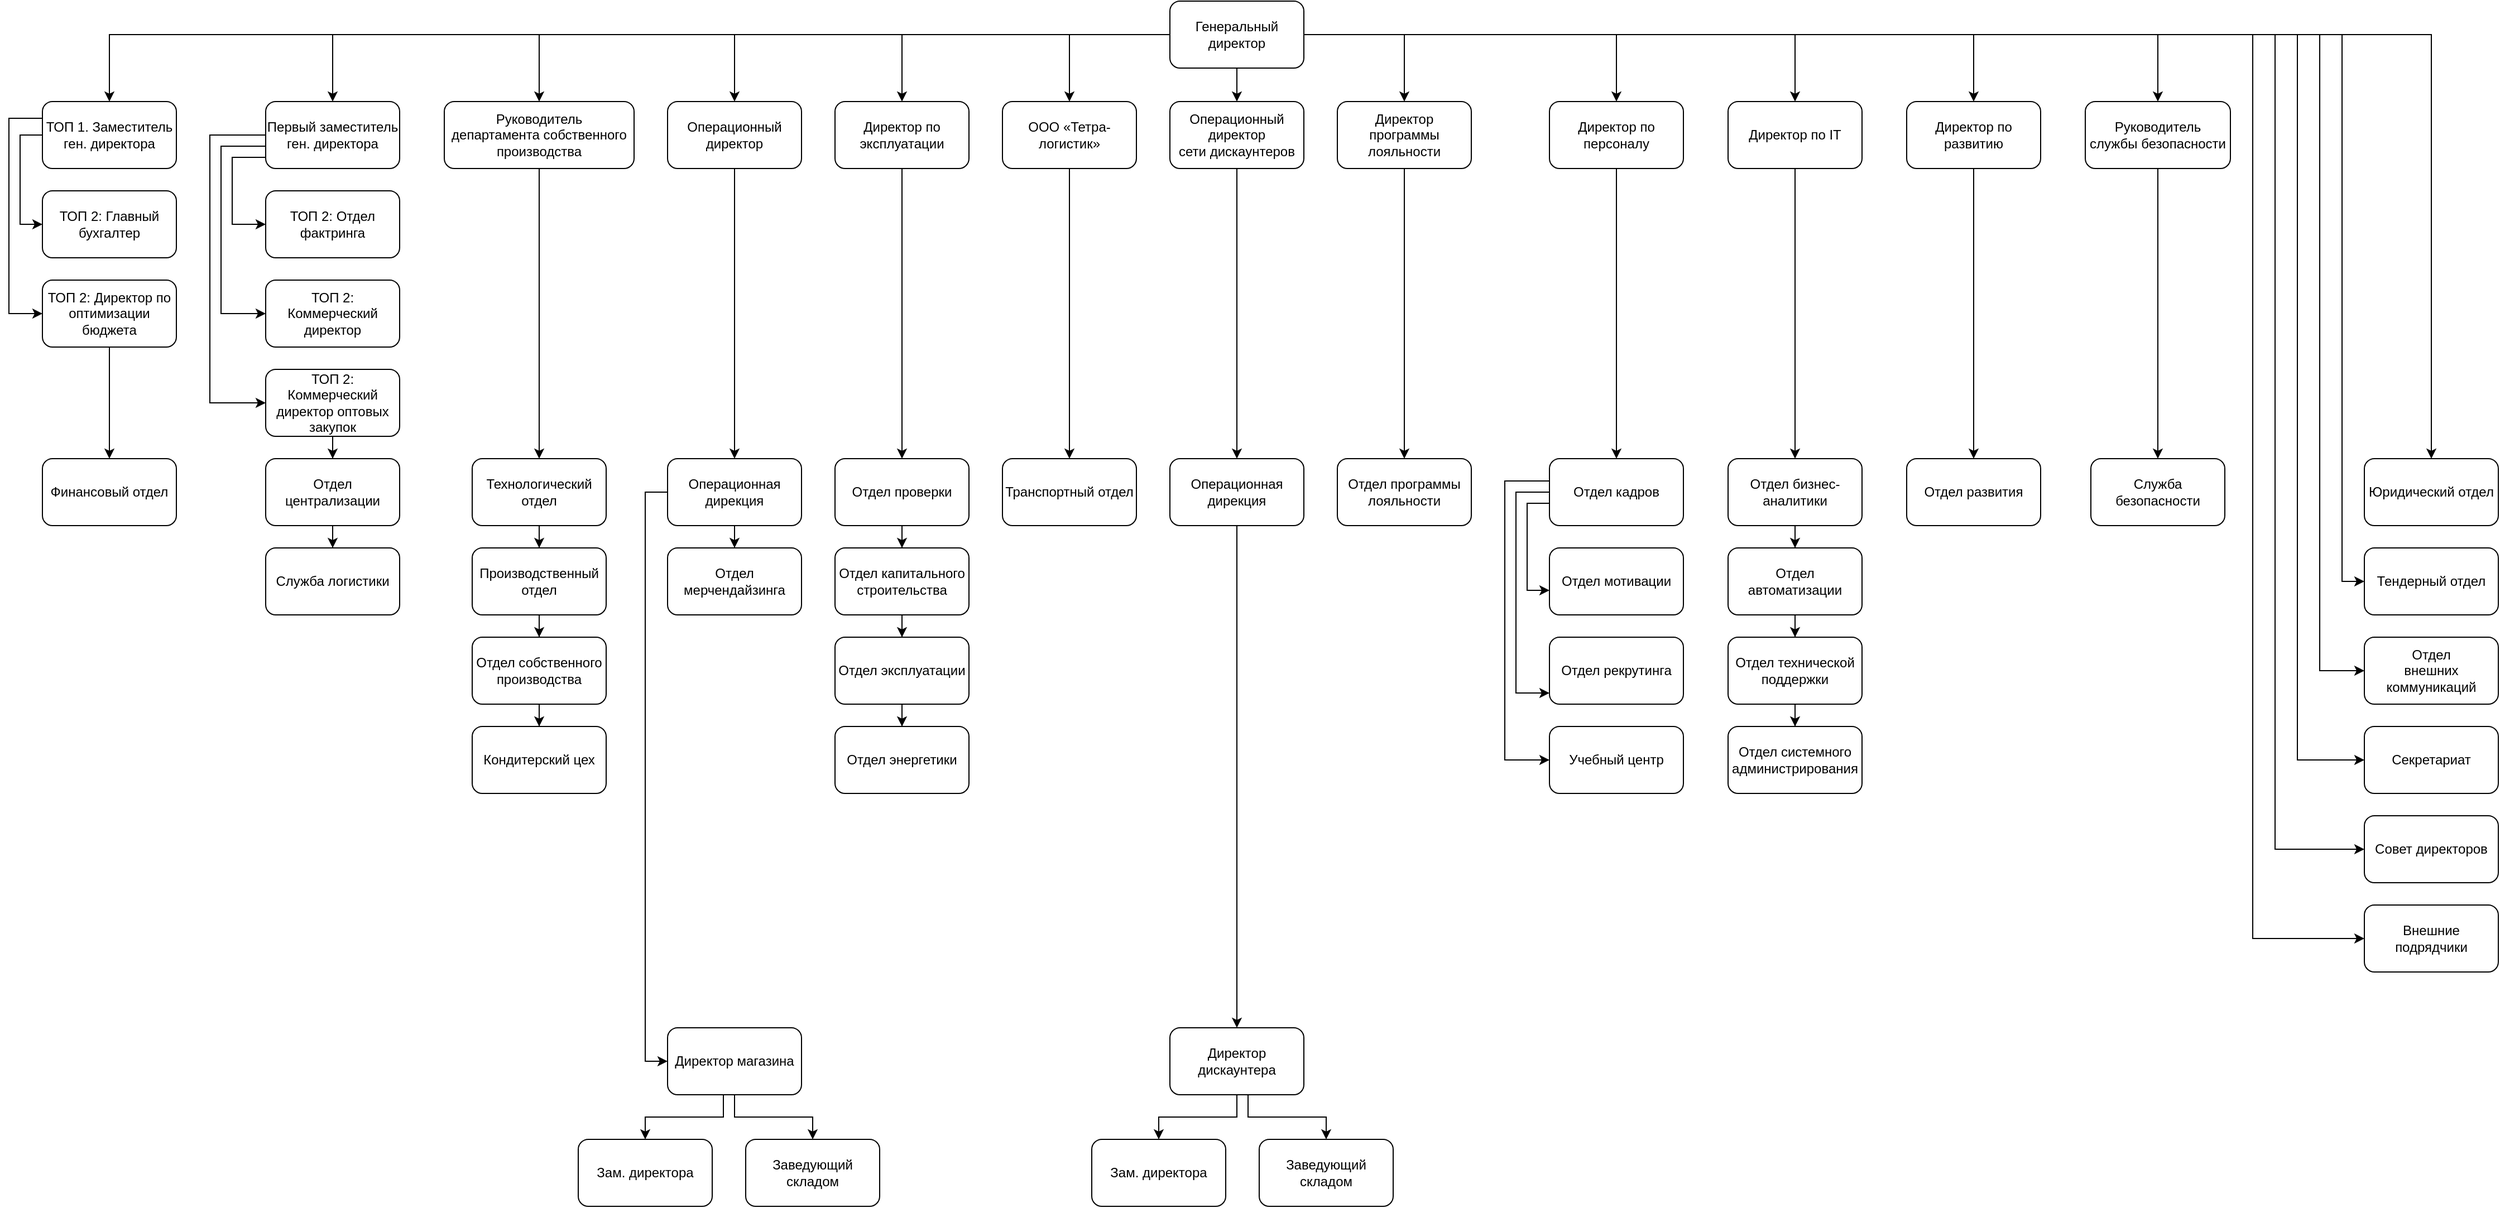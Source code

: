 <mxfile version="16.5.3" type="github">
  <diagram id="-l4N7mPJnR7DwYYvwchL" name="Page-1">
    <mxGraphModel dx="2836" dy="735" grid="1" gridSize="10" guides="1" tooltips="1" connect="1" arrows="1" fold="1" page="1" pageScale="1" pageWidth="827" pageHeight="1169" math="0" shadow="0">
      <root>
        <mxCell id="0" />
        <mxCell id="1" parent="0" />
        <mxCell id="12keqQT0M9oRfYRMXGiq-3" value="" style="edgeStyle=orthogonalEdgeStyle;rounded=0;orthogonalLoop=1;jettySize=auto;html=1;" edge="1" parent="1" source="12keqQT0M9oRfYRMXGiq-1" target="12keqQT0M9oRfYRMXGiq-2">
          <mxGeometry relative="1" as="geometry" />
        </mxCell>
        <mxCell id="12keqQT0M9oRfYRMXGiq-5" value="" style="edgeStyle=orthogonalEdgeStyle;rounded=0;orthogonalLoop=1;jettySize=auto;html=1;fontColor=default;" edge="1" parent="1" source="12keqQT0M9oRfYRMXGiq-1" target="12keqQT0M9oRfYRMXGiq-4">
          <mxGeometry relative="1" as="geometry" />
        </mxCell>
        <mxCell id="12keqQT0M9oRfYRMXGiq-7" value="" style="edgeStyle=orthogonalEdgeStyle;rounded=0;orthogonalLoop=1;jettySize=auto;html=1;fontColor=default;" edge="1" parent="1" source="12keqQT0M9oRfYRMXGiq-1" target="12keqQT0M9oRfYRMXGiq-6">
          <mxGeometry relative="1" as="geometry" />
        </mxCell>
        <mxCell id="12keqQT0M9oRfYRMXGiq-9" value="" style="edgeStyle=orthogonalEdgeStyle;rounded=0;orthogonalLoop=1;jettySize=auto;html=1;fontColor=default;" edge="1" parent="1" source="12keqQT0M9oRfYRMXGiq-1" target="12keqQT0M9oRfYRMXGiq-8">
          <mxGeometry relative="1" as="geometry" />
        </mxCell>
        <mxCell id="12keqQT0M9oRfYRMXGiq-11" value="" style="edgeStyle=orthogonalEdgeStyle;rounded=0;orthogonalLoop=1;jettySize=auto;html=1;fontColor=default;" edge="1" parent="1" source="12keqQT0M9oRfYRMXGiq-1" target="12keqQT0M9oRfYRMXGiq-10">
          <mxGeometry relative="1" as="geometry" />
        </mxCell>
        <mxCell id="12keqQT0M9oRfYRMXGiq-13" value="" style="edgeStyle=orthogonalEdgeStyle;rounded=0;orthogonalLoop=1;jettySize=auto;html=1;fontColor=default;" edge="1" parent="1" source="12keqQT0M9oRfYRMXGiq-1" target="12keqQT0M9oRfYRMXGiq-12">
          <mxGeometry relative="1" as="geometry" />
        </mxCell>
        <mxCell id="12keqQT0M9oRfYRMXGiq-17" value="" style="edgeStyle=orthogonalEdgeStyle;rounded=0;orthogonalLoop=1;jettySize=auto;html=1;fontColor=default;" edge="1" parent="1" source="12keqQT0M9oRfYRMXGiq-1" target="12keqQT0M9oRfYRMXGiq-16">
          <mxGeometry relative="1" as="geometry" />
        </mxCell>
        <mxCell id="12keqQT0M9oRfYRMXGiq-21" value="" style="edgeStyle=orthogonalEdgeStyle;rounded=0;orthogonalLoop=1;jettySize=auto;html=1;fontColor=default;" edge="1" parent="1" source="12keqQT0M9oRfYRMXGiq-1" target="12keqQT0M9oRfYRMXGiq-20">
          <mxGeometry relative="1" as="geometry" />
        </mxCell>
        <mxCell id="12keqQT0M9oRfYRMXGiq-23" value="" style="edgeStyle=orthogonalEdgeStyle;rounded=0;orthogonalLoop=1;jettySize=auto;html=1;fontColor=default;" edge="1" parent="1" source="12keqQT0M9oRfYRMXGiq-1" target="12keqQT0M9oRfYRMXGiq-22">
          <mxGeometry relative="1" as="geometry" />
        </mxCell>
        <mxCell id="12keqQT0M9oRfYRMXGiq-25" value="" style="edgeStyle=orthogonalEdgeStyle;rounded=0;orthogonalLoop=1;jettySize=auto;html=1;fontColor=default;" edge="1" parent="1" source="12keqQT0M9oRfYRMXGiq-1" target="12keqQT0M9oRfYRMXGiq-24">
          <mxGeometry relative="1" as="geometry" />
        </mxCell>
        <mxCell id="12keqQT0M9oRfYRMXGiq-27" value="" style="edgeStyle=orthogonalEdgeStyle;rounded=0;orthogonalLoop=1;jettySize=auto;html=1;fontColor=default;" edge="1" parent="1" source="12keqQT0M9oRfYRMXGiq-1" target="12keqQT0M9oRfYRMXGiq-26">
          <mxGeometry relative="1" as="geometry" />
        </mxCell>
        <mxCell id="12keqQT0M9oRfYRMXGiq-29" value="" style="edgeStyle=orthogonalEdgeStyle;rounded=0;orthogonalLoop=1;jettySize=auto;html=1;fontColor=default;" edge="1" parent="1" source="12keqQT0M9oRfYRMXGiq-1" target="12keqQT0M9oRfYRMXGiq-28">
          <mxGeometry relative="1" as="geometry">
            <Array as="points">
              <mxPoint x="740" y="70" />
            </Array>
          </mxGeometry>
        </mxCell>
        <mxCell id="12keqQT0M9oRfYRMXGiq-31" value="" style="edgeStyle=orthogonalEdgeStyle;rounded=0;orthogonalLoop=1;jettySize=auto;html=1;fontColor=default;entryX=0;entryY=0.5;entryDx=0;entryDy=0;" edge="1" parent="1" source="12keqQT0M9oRfYRMXGiq-1" target="12keqQT0M9oRfYRMXGiq-30">
          <mxGeometry relative="1" as="geometry">
            <Array as="points">
              <mxPoint x="660" y="70" />
              <mxPoint x="660" y="560" />
            </Array>
          </mxGeometry>
        </mxCell>
        <mxCell id="12keqQT0M9oRfYRMXGiq-33" value="" style="edgeStyle=orthogonalEdgeStyle;rounded=0;orthogonalLoop=1;jettySize=auto;html=1;fontColor=default;entryX=0;entryY=0.5;entryDx=0;entryDy=0;" edge="1" parent="1" source="12keqQT0M9oRfYRMXGiq-1" target="12keqQT0M9oRfYRMXGiq-32">
          <mxGeometry relative="1" as="geometry">
            <Array as="points">
              <mxPoint x="640" y="70" />
              <mxPoint x="640" y="640" />
            </Array>
          </mxGeometry>
        </mxCell>
        <mxCell id="12keqQT0M9oRfYRMXGiq-35" value="" style="edgeStyle=orthogonalEdgeStyle;rounded=0;orthogonalLoop=1;jettySize=auto;html=1;fontColor=default;entryX=0;entryY=0.5;entryDx=0;entryDy=0;" edge="1" parent="1" source="12keqQT0M9oRfYRMXGiq-1" target="12keqQT0M9oRfYRMXGiq-34">
          <mxGeometry relative="1" as="geometry">
            <Array as="points">
              <mxPoint x="620" y="70" />
              <mxPoint x="620" y="720" />
            </Array>
          </mxGeometry>
        </mxCell>
        <mxCell id="12keqQT0M9oRfYRMXGiq-37" value="" style="edgeStyle=orthogonalEdgeStyle;rounded=0;orthogonalLoop=1;jettySize=auto;html=1;fontColor=default;entryX=0;entryY=0.5;entryDx=0;entryDy=0;" edge="1" parent="1" source="12keqQT0M9oRfYRMXGiq-1" target="12keqQT0M9oRfYRMXGiq-36">
          <mxGeometry relative="1" as="geometry">
            <mxPoint x="650" y="790" as="targetPoint" />
            <Array as="points">
              <mxPoint x="600" y="70" />
              <mxPoint x="600" y="800" />
            </Array>
          </mxGeometry>
        </mxCell>
        <mxCell id="12keqQT0M9oRfYRMXGiq-39" value="" style="edgeStyle=orthogonalEdgeStyle;rounded=0;orthogonalLoop=1;jettySize=auto;html=1;fontColor=default;entryX=0;entryY=0.5;entryDx=0;entryDy=0;" edge="1" parent="1" source="12keqQT0M9oRfYRMXGiq-1" target="12keqQT0M9oRfYRMXGiq-38">
          <mxGeometry relative="1" as="geometry">
            <Array as="points">
              <mxPoint x="580" y="70" />
              <mxPoint x="580" y="880" />
            </Array>
          </mxGeometry>
        </mxCell>
        <mxCell id="12keqQT0M9oRfYRMXGiq-85" value="" style="edgeStyle=orthogonalEdgeStyle;rounded=0;orthogonalLoop=1;jettySize=auto;html=1;fontColor=default;entryX=0.5;entryY=0;entryDx=0;entryDy=0;" edge="1" parent="1" source="12keqQT0M9oRfYRMXGiq-1" target="12keqQT0M9oRfYRMXGiq-14">
          <mxGeometry relative="1" as="geometry">
            <mxPoint x="-270" y="180" as="targetPoint" />
          </mxGeometry>
        </mxCell>
        <mxCell id="12keqQT0M9oRfYRMXGiq-1" value="&lt;span&gt;Генеральный директор&lt;/span&gt;" style="rounded=1;whiteSpace=wrap;html=1;" vertex="1" parent="1">
          <mxGeometry x="-390" y="40" width="120" height="60" as="geometry" />
        </mxCell>
        <mxCell id="12keqQT0M9oRfYRMXGiq-41" value="" style="edgeStyle=orthogonalEdgeStyle;rounded=0;orthogonalLoop=1;jettySize=auto;html=1;fontColor=default;exitX=0;exitY=0.5;exitDx=0;exitDy=0;entryX=0;entryY=0.5;entryDx=0;entryDy=0;" edge="1" parent="1" source="12keqQT0M9oRfYRMXGiq-2" target="12keqQT0M9oRfYRMXGiq-40">
          <mxGeometry relative="1" as="geometry" />
        </mxCell>
        <mxCell id="12keqQT0M9oRfYRMXGiq-2" value="ТОП 1. Заместитель ген. директора" style="rounded=1;strokeWidth=1;connectable=1;whiteSpace=wrap;html=1;fontColor=default;" vertex="1" parent="1">
          <mxGeometry x="-1400" y="130" width="120" height="60" as="geometry" />
        </mxCell>
        <mxCell id="12keqQT0M9oRfYRMXGiq-49" value="" style="edgeStyle=orthogonalEdgeStyle;rounded=0;orthogonalLoop=1;jettySize=auto;html=1;fontColor=default;exitX=0;exitY=0.5;exitDx=0;exitDy=0;entryX=0;entryY=0.5;entryDx=0;entryDy=0;" edge="1" parent="1" source="12keqQT0M9oRfYRMXGiq-4" target="12keqQT0M9oRfYRMXGiq-48">
          <mxGeometry relative="1" as="geometry">
            <Array as="points">
              <mxPoint x="-1200" y="170" />
              <mxPoint x="-1240" y="170" />
              <mxPoint x="-1240" y="320" />
            </Array>
          </mxGeometry>
        </mxCell>
        <mxCell id="12keqQT0M9oRfYRMXGiq-51" value="" style="edgeStyle=orthogonalEdgeStyle;rounded=0;orthogonalLoop=1;jettySize=auto;html=1;fontColor=default;" edge="1" parent="1" source="12keqQT0M9oRfYRMXGiq-4" target="12keqQT0M9oRfYRMXGiq-50">
          <mxGeometry relative="1" as="geometry">
            <Array as="points">
              <mxPoint x="-1250" y="160" />
              <mxPoint x="-1250" y="400" />
            </Array>
          </mxGeometry>
        </mxCell>
        <mxCell id="12keqQT0M9oRfYRMXGiq-53" value="" style="edgeStyle=orthogonalEdgeStyle;rounded=0;orthogonalLoop=1;jettySize=auto;html=1;fontColor=default;" edge="1" parent="1" source="12keqQT0M9oRfYRMXGiq-4" target="12keqQT0M9oRfYRMXGiq-52">
          <mxGeometry relative="1" as="geometry">
            <Array as="points">
              <mxPoint x="-1230" y="180" />
              <mxPoint x="-1230" y="240" />
            </Array>
          </mxGeometry>
        </mxCell>
        <mxCell id="12keqQT0M9oRfYRMXGiq-4" value="Первый заместитель ген. директора" style="rounded=1;whiteSpace=wrap;fontColor=default;" vertex="1" parent="1">
          <mxGeometry x="-1200" y="130" width="120" height="60" as="geometry" />
        </mxCell>
        <mxCell id="12keqQT0M9oRfYRMXGiq-61" value="" style="edgeStyle=orthogonalEdgeStyle;rounded=0;orthogonalLoop=1;jettySize=auto;html=1;fontColor=default;" edge="1" parent="1" source="12keqQT0M9oRfYRMXGiq-6" target="12keqQT0M9oRfYRMXGiq-60">
          <mxGeometry relative="1" as="geometry" />
        </mxCell>
        <mxCell id="12keqQT0M9oRfYRMXGiq-6" value="Руководитель департамента собственного производства" style="whiteSpace=wrap;rounded=1;" vertex="1" parent="1">
          <mxGeometry x="-1040" y="130" width="170" height="60" as="geometry" />
        </mxCell>
        <mxCell id="12keqQT0M9oRfYRMXGiq-69" value="" style="edgeStyle=orthogonalEdgeStyle;rounded=0;orthogonalLoop=1;jettySize=auto;html=1;fontColor=default;" edge="1" parent="1" source="12keqQT0M9oRfYRMXGiq-8" target="12keqQT0M9oRfYRMXGiq-68">
          <mxGeometry relative="1" as="geometry" />
        </mxCell>
        <mxCell id="12keqQT0M9oRfYRMXGiq-8" value="Операционный директор" style="whiteSpace=wrap;rounded=1;" vertex="1" parent="1">
          <mxGeometry x="-840" y="130" width="120" height="60" as="geometry" />
        </mxCell>
        <mxCell id="12keqQT0M9oRfYRMXGiq-73" value="" style="edgeStyle=orthogonalEdgeStyle;rounded=0;orthogonalLoop=1;jettySize=auto;html=1;fontColor=default;" edge="1" parent="1" source="12keqQT0M9oRfYRMXGiq-10" target="12keqQT0M9oRfYRMXGiq-72">
          <mxGeometry relative="1" as="geometry" />
        </mxCell>
        <mxCell id="12keqQT0M9oRfYRMXGiq-10" value="Директор по эксплуатации" style="whiteSpace=wrap;rounded=1;" vertex="1" parent="1">
          <mxGeometry x="-690" y="130" width="120" height="60" as="geometry" />
        </mxCell>
        <mxCell id="12keqQT0M9oRfYRMXGiq-81" value="" style="edgeStyle=orthogonalEdgeStyle;rounded=0;orthogonalLoop=1;jettySize=auto;html=1;fontColor=default;" edge="1" parent="1" source="12keqQT0M9oRfYRMXGiq-12" target="12keqQT0M9oRfYRMXGiq-80">
          <mxGeometry relative="1" as="geometry" />
        </mxCell>
        <mxCell id="12keqQT0M9oRfYRMXGiq-12" value="ООО «Тетра-логистик»" style="whiteSpace=wrap;rounded=1;" vertex="1" parent="1">
          <mxGeometry x="-540" y="130" width="120" height="60" as="geometry" />
        </mxCell>
        <mxCell id="12keqQT0M9oRfYRMXGiq-83" value="" style="edgeStyle=orthogonalEdgeStyle;rounded=0;orthogonalLoop=1;jettySize=auto;html=1;fontColor=default;" edge="1" parent="1" source="12keqQT0M9oRfYRMXGiq-14" target="12keqQT0M9oRfYRMXGiq-82">
          <mxGeometry relative="1" as="geometry" />
        </mxCell>
        <mxCell id="12keqQT0M9oRfYRMXGiq-14" value="Операционный директор сети дискаунтеров" style="whiteSpace=wrap;rounded=1;" vertex="1" parent="1">
          <mxGeometry x="-390" y="130" width="120" height="60" as="geometry" />
        </mxCell>
        <mxCell id="12keqQT0M9oRfYRMXGiq-87" value="" style="edgeStyle=orthogonalEdgeStyle;rounded=0;orthogonalLoop=1;jettySize=auto;html=1;fontColor=default;" edge="1" parent="1" source="12keqQT0M9oRfYRMXGiq-16" target="12keqQT0M9oRfYRMXGiq-86">
          <mxGeometry relative="1" as="geometry" />
        </mxCell>
        <mxCell id="12keqQT0M9oRfYRMXGiq-16" value="Директор программы лояльности" style="whiteSpace=wrap;rounded=1;" vertex="1" parent="1">
          <mxGeometry x="-240" y="130" width="120" height="60" as="geometry" />
        </mxCell>
        <mxCell id="12keqQT0M9oRfYRMXGiq-89" value="" style="edgeStyle=orthogonalEdgeStyle;rounded=0;orthogonalLoop=1;jettySize=auto;html=1;fontColor=default;" edge="1" parent="1" source="12keqQT0M9oRfYRMXGiq-20" target="12keqQT0M9oRfYRMXGiq-88">
          <mxGeometry relative="1" as="geometry" />
        </mxCell>
        <mxCell id="12keqQT0M9oRfYRMXGiq-20" value="Директор по персоналу" style="whiteSpace=wrap;rounded=1;" vertex="1" parent="1">
          <mxGeometry x="-50" y="130" width="120" height="60" as="geometry" />
        </mxCell>
        <mxCell id="12keqQT0M9oRfYRMXGiq-97" value="" style="edgeStyle=orthogonalEdgeStyle;rounded=0;orthogonalLoop=1;jettySize=auto;html=1;fontColor=default;" edge="1" parent="1" source="12keqQT0M9oRfYRMXGiq-22" target="12keqQT0M9oRfYRMXGiq-96">
          <mxGeometry relative="1" as="geometry" />
        </mxCell>
        <mxCell id="12keqQT0M9oRfYRMXGiq-22" value="Директор по IT" style="whiteSpace=wrap;rounded=1;" vertex="1" parent="1">
          <mxGeometry x="110" y="130" width="120" height="60" as="geometry" />
        </mxCell>
        <mxCell id="12keqQT0M9oRfYRMXGiq-105" value="" style="edgeStyle=orthogonalEdgeStyle;rounded=0;orthogonalLoop=1;jettySize=auto;html=1;fontColor=default;" edge="1" parent="1" source="12keqQT0M9oRfYRMXGiq-24" target="12keqQT0M9oRfYRMXGiq-104">
          <mxGeometry relative="1" as="geometry" />
        </mxCell>
        <mxCell id="12keqQT0M9oRfYRMXGiq-24" value="Директор по развитию" style="whiteSpace=wrap;rounded=1;" vertex="1" parent="1">
          <mxGeometry x="270" y="130" width="120" height="60" as="geometry" />
        </mxCell>
        <mxCell id="12keqQT0M9oRfYRMXGiq-107" value="" style="edgeStyle=orthogonalEdgeStyle;rounded=0;orthogonalLoop=1;jettySize=auto;html=1;fontColor=default;" edge="1" parent="1" source="12keqQT0M9oRfYRMXGiq-26" target="12keqQT0M9oRfYRMXGiq-106">
          <mxGeometry relative="1" as="geometry" />
        </mxCell>
        <mxCell id="12keqQT0M9oRfYRMXGiq-26" value="Руководитель службы безопасности" style="whiteSpace=wrap;rounded=1;" vertex="1" parent="1">
          <mxGeometry x="430" y="130" width="130" height="60" as="geometry" />
        </mxCell>
        <mxCell id="12keqQT0M9oRfYRMXGiq-28" value="Юридический отдел" style="whiteSpace=wrap;rounded=1;" vertex="1" parent="1">
          <mxGeometry x="680" y="450" width="120" height="60" as="geometry" />
        </mxCell>
        <mxCell id="12keqQT0M9oRfYRMXGiq-30" value="Тендерный отдел" style="whiteSpace=wrap;rounded=1;" vertex="1" parent="1">
          <mxGeometry x="680" y="530" width="120" height="60" as="geometry" />
        </mxCell>
        <mxCell id="12keqQT0M9oRfYRMXGiq-32" value="Отдел&#xa;внешних коммуникаций" style="whiteSpace=wrap;rounded=1;" vertex="1" parent="1">
          <mxGeometry x="680" y="610" width="120" height="60" as="geometry" />
        </mxCell>
        <mxCell id="12keqQT0M9oRfYRMXGiq-34" value="Секретариат" style="whiteSpace=wrap;rounded=1;" vertex="1" parent="1">
          <mxGeometry x="680" y="690" width="120" height="60" as="geometry" />
        </mxCell>
        <mxCell id="12keqQT0M9oRfYRMXGiq-36" value="Совет директоров" style="whiteSpace=wrap;html=1;rounded=1;" vertex="1" parent="1">
          <mxGeometry x="680" y="770" width="120" height="60" as="geometry" />
        </mxCell>
        <mxCell id="12keqQT0M9oRfYRMXGiq-38" value="Внешние подрядчики" style="whiteSpace=wrap;html=1;rounded=1;" vertex="1" parent="1">
          <mxGeometry x="680" y="850" width="120" height="60" as="geometry" />
        </mxCell>
        <mxCell id="12keqQT0M9oRfYRMXGiq-43" value="" style="edgeStyle=orthogonalEdgeStyle;rounded=0;orthogonalLoop=1;jettySize=auto;html=1;fontColor=default;entryX=0;entryY=0.5;entryDx=0;entryDy=0;exitX=0;exitY=0.25;exitDx=0;exitDy=0;" edge="1" parent="1" source="12keqQT0M9oRfYRMXGiq-2" target="12keqQT0M9oRfYRMXGiq-42">
          <mxGeometry relative="1" as="geometry">
            <Array as="points">
              <mxPoint x="-1430" y="145" />
              <mxPoint x="-1430" y="320" />
            </Array>
          </mxGeometry>
        </mxCell>
        <mxCell id="12keqQT0M9oRfYRMXGiq-40" value="ТОП 2: Главный бухгалтер" style="whiteSpace=wrap;html=1;rounded=1;strokeWidth=1;" vertex="1" parent="1">
          <mxGeometry x="-1400" y="210" width="120" height="60" as="geometry" />
        </mxCell>
        <mxCell id="12keqQT0M9oRfYRMXGiq-47" value="" style="edgeStyle=orthogonalEdgeStyle;rounded=0;orthogonalLoop=1;jettySize=auto;html=1;fontColor=default;" edge="1" parent="1" source="12keqQT0M9oRfYRMXGiq-42" target="12keqQT0M9oRfYRMXGiq-46">
          <mxGeometry relative="1" as="geometry" />
        </mxCell>
        <mxCell id="12keqQT0M9oRfYRMXGiq-42" value="ТОП 2: Директор по оптимизации бюджета" style="whiteSpace=wrap;html=1;rounded=1;strokeWidth=1;" vertex="1" parent="1">
          <mxGeometry x="-1400" y="290" width="120" height="60" as="geometry" />
        </mxCell>
        <mxCell id="12keqQT0M9oRfYRMXGiq-46" value="Финансовый отдел" style="whiteSpace=wrap;html=1;rounded=1;strokeWidth=1;" vertex="1" parent="1">
          <mxGeometry x="-1400" y="450" width="120" height="60" as="geometry" />
        </mxCell>
        <mxCell id="12keqQT0M9oRfYRMXGiq-48" value="ТОП 2: Коммерческий директор" style="whiteSpace=wrap;html=1;rounded=1;" vertex="1" parent="1">
          <mxGeometry x="-1200" y="290" width="120" height="60" as="geometry" />
        </mxCell>
        <mxCell id="12keqQT0M9oRfYRMXGiq-57" value="" style="edgeStyle=orthogonalEdgeStyle;rounded=0;orthogonalLoop=1;jettySize=auto;html=1;fontColor=default;" edge="1" parent="1" source="12keqQT0M9oRfYRMXGiq-50" target="12keqQT0M9oRfYRMXGiq-56">
          <mxGeometry relative="1" as="geometry" />
        </mxCell>
        <mxCell id="12keqQT0M9oRfYRMXGiq-50" value="ТОП 2: Коммерческий директор оптовых закупок" style="whiteSpace=wrap;html=1;rounded=1;" vertex="1" parent="1">
          <mxGeometry x="-1200" y="370" width="120" height="60" as="geometry" />
        </mxCell>
        <mxCell id="12keqQT0M9oRfYRMXGiq-52" value="ТОП 2: Отдел фактринга" style="whiteSpace=wrap;html=1;rounded=1;" vertex="1" parent="1">
          <mxGeometry x="-1200" y="210" width="120" height="60" as="geometry" />
        </mxCell>
        <mxCell id="12keqQT0M9oRfYRMXGiq-59" value="" style="edgeStyle=orthogonalEdgeStyle;rounded=0;orthogonalLoop=1;jettySize=auto;html=1;fontColor=default;" edge="1" parent="1" source="12keqQT0M9oRfYRMXGiq-56" target="12keqQT0M9oRfYRMXGiq-58">
          <mxGeometry relative="1" as="geometry" />
        </mxCell>
        <mxCell id="12keqQT0M9oRfYRMXGiq-56" value="Отдел централизации" style="whiteSpace=wrap;html=1;rounded=1;" vertex="1" parent="1">
          <mxGeometry x="-1200" y="450" width="120" height="60" as="geometry" />
        </mxCell>
        <mxCell id="12keqQT0M9oRfYRMXGiq-58" value="Служба логистики" style="whiteSpace=wrap;html=1;rounded=1;" vertex="1" parent="1">
          <mxGeometry x="-1200" y="530" width="120" height="60" as="geometry" />
        </mxCell>
        <mxCell id="12keqQT0M9oRfYRMXGiq-63" value="" style="edgeStyle=orthogonalEdgeStyle;rounded=0;orthogonalLoop=1;jettySize=auto;html=1;fontColor=default;" edge="1" parent="1" source="12keqQT0M9oRfYRMXGiq-60" target="12keqQT0M9oRfYRMXGiq-62">
          <mxGeometry relative="1" as="geometry" />
        </mxCell>
        <mxCell id="12keqQT0M9oRfYRMXGiq-60" value="Технологический отдел" style="whiteSpace=wrap;html=1;rounded=1;" vertex="1" parent="1">
          <mxGeometry x="-1015" y="450" width="120" height="60" as="geometry" />
        </mxCell>
        <mxCell id="12keqQT0M9oRfYRMXGiq-65" value="" style="edgeStyle=orthogonalEdgeStyle;rounded=0;orthogonalLoop=1;jettySize=auto;html=1;fontColor=default;" edge="1" parent="1" source="12keqQT0M9oRfYRMXGiq-62" target="12keqQT0M9oRfYRMXGiq-64">
          <mxGeometry relative="1" as="geometry" />
        </mxCell>
        <mxCell id="12keqQT0M9oRfYRMXGiq-62" value="Производственный отдел" style="whiteSpace=wrap;html=1;rounded=1;" vertex="1" parent="1">
          <mxGeometry x="-1015" y="530" width="120" height="60" as="geometry" />
        </mxCell>
        <mxCell id="12keqQT0M9oRfYRMXGiq-67" value="" style="edgeStyle=orthogonalEdgeStyle;rounded=0;orthogonalLoop=1;jettySize=auto;html=1;fontColor=default;" edge="1" parent="1" source="12keqQT0M9oRfYRMXGiq-64" target="12keqQT0M9oRfYRMXGiq-66">
          <mxGeometry relative="1" as="geometry" />
        </mxCell>
        <mxCell id="12keqQT0M9oRfYRMXGiq-64" value="Отдел собственного производства" style="whiteSpace=wrap;html=1;rounded=1;" vertex="1" parent="1">
          <mxGeometry x="-1015" y="610" width="120" height="60" as="geometry" />
        </mxCell>
        <mxCell id="12keqQT0M9oRfYRMXGiq-66" value="Кондитерский цех" style="whiteSpace=wrap;html=1;rounded=1;" vertex="1" parent="1">
          <mxGeometry x="-1015" y="690" width="120" height="60" as="geometry" />
        </mxCell>
        <mxCell id="12keqQT0M9oRfYRMXGiq-71" value="" style="edgeStyle=orthogonalEdgeStyle;rounded=0;orthogonalLoop=1;jettySize=auto;html=1;fontColor=default;" edge="1" parent="1" source="12keqQT0M9oRfYRMXGiq-68" target="12keqQT0M9oRfYRMXGiq-70">
          <mxGeometry relative="1" as="geometry" />
        </mxCell>
        <mxCell id="12keqQT0M9oRfYRMXGiq-109" value="" style="edgeStyle=orthogonalEdgeStyle;rounded=0;orthogonalLoop=1;jettySize=auto;html=1;fontColor=default;" edge="1" parent="1" source="12keqQT0M9oRfYRMXGiq-68" target="12keqQT0M9oRfYRMXGiq-108">
          <mxGeometry relative="1" as="geometry">
            <Array as="points">
              <mxPoint x="-860" y="480" />
              <mxPoint x="-860" y="990" />
            </Array>
          </mxGeometry>
        </mxCell>
        <mxCell id="12keqQT0M9oRfYRMXGiq-68" value="Операционная дирекция" style="whiteSpace=wrap;html=1;rounded=1;" vertex="1" parent="1">
          <mxGeometry x="-840" y="450" width="120" height="60" as="geometry" />
        </mxCell>
        <mxCell id="12keqQT0M9oRfYRMXGiq-70" value="Отдел мерчендайзинга" style="whiteSpace=wrap;html=1;rounded=1;" vertex="1" parent="1">
          <mxGeometry x="-840" y="530" width="120" height="60" as="geometry" />
        </mxCell>
        <mxCell id="12keqQT0M9oRfYRMXGiq-75" value="" style="edgeStyle=orthogonalEdgeStyle;rounded=0;orthogonalLoop=1;jettySize=auto;html=1;fontColor=default;" edge="1" parent="1" source="12keqQT0M9oRfYRMXGiq-72" target="12keqQT0M9oRfYRMXGiq-74">
          <mxGeometry relative="1" as="geometry" />
        </mxCell>
        <mxCell id="12keqQT0M9oRfYRMXGiq-72" value="Отдел проверки" style="whiteSpace=wrap;html=1;rounded=1;" vertex="1" parent="1">
          <mxGeometry x="-690" y="450" width="120" height="60" as="geometry" />
        </mxCell>
        <mxCell id="12keqQT0M9oRfYRMXGiq-77" value="" style="edgeStyle=orthogonalEdgeStyle;rounded=0;orthogonalLoop=1;jettySize=auto;html=1;fontColor=default;" edge="1" parent="1" source="12keqQT0M9oRfYRMXGiq-74" target="12keqQT0M9oRfYRMXGiq-76">
          <mxGeometry relative="1" as="geometry" />
        </mxCell>
        <mxCell id="12keqQT0M9oRfYRMXGiq-74" value="Отдел капитального строительства" style="whiteSpace=wrap;html=1;rounded=1;" vertex="1" parent="1">
          <mxGeometry x="-690" y="530" width="120" height="60" as="geometry" />
        </mxCell>
        <mxCell id="12keqQT0M9oRfYRMXGiq-79" value="" style="edgeStyle=orthogonalEdgeStyle;rounded=0;orthogonalLoop=1;jettySize=auto;html=1;fontColor=default;" edge="1" parent="1" source="12keqQT0M9oRfYRMXGiq-76" target="12keqQT0M9oRfYRMXGiq-78">
          <mxGeometry relative="1" as="geometry" />
        </mxCell>
        <mxCell id="12keqQT0M9oRfYRMXGiq-76" value="Отдел эксплуатации" style="whiteSpace=wrap;html=1;rounded=1;" vertex="1" parent="1">
          <mxGeometry x="-690" y="610" width="120" height="60" as="geometry" />
        </mxCell>
        <mxCell id="12keqQT0M9oRfYRMXGiq-78" value="Отдел энергетики" style="whiteSpace=wrap;html=1;rounded=1;" vertex="1" parent="1">
          <mxGeometry x="-690" y="690" width="120" height="60" as="geometry" />
        </mxCell>
        <mxCell id="12keqQT0M9oRfYRMXGiq-80" value="Транспортный отдел" style="whiteSpace=wrap;html=1;rounded=1;" vertex="1" parent="1">
          <mxGeometry x="-540" y="450" width="120" height="60" as="geometry" />
        </mxCell>
        <mxCell id="12keqQT0M9oRfYRMXGiq-111" value="" style="edgeStyle=orthogonalEdgeStyle;rounded=0;orthogonalLoop=1;jettySize=auto;html=1;fontColor=default;" edge="1" parent="1" source="12keqQT0M9oRfYRMXGiq-82" target="12keqQT0M9oRfYRMXGiq-110">
          <mxGeometry relative="1" as="geometry" />
        </mxCell>
        <mxCell id="12keqQT0M9oRfYRMXGiq-82" value="Операционная дирекция" style="whiteSpace=wrap;html=1;rounded=1;" vertex="1" parent="1">
          <mxGeometry x="-390" y="450" width="120" height="60" as="geometry" />
        </mxCell>
        <mxCell id="12keqQT0M9oRfYRMXGiq-86" value="Отдел программы лояльности" style="whiteSpace=wrap;html=1;rounded=1;" vertex="1" parent="1">
          <mxGeometry x="-240" y="450" width="120" height="60" as="geometry" />
        </mxCell>
        <mxCell id="12keqQT0M9oRfYRMXGiq-91" value="" style="edgeStyle=orthogonalEdgeStyle;rounded=0;orthogonalLoop=1;jettySize=auto;html=1;fontColor=default;" edge="1" parent="1" source="12keqQT0M9oRfYRMXGiq-88">
          <mxGeometry relative="1" as="geometry">
            <mxPoint x="-50" y="568" as="targetPoint" />
            <Array as="points">
              <mxPoint x="-70" y="490" />
              <mxPoint x="-70" y="568" />
            </Array>
          </mxGeometry>
        </mxCell>
        <mxCell id="12keqQT0M9oRfYRMXGiq-93" value="" style="edgeStyle=orthogonalEdgeStyle;rounded=0;orthogonalLoop=1;jettySize=auto;html=1;fontColor=default;" edge="1" parent="1" source="12keqQT0M9oRfYRMXGiq-88" target="12keqQT0M9oRfYRMXGiq-92">
          <mxGeometry relative="1" as="geometry">
            <Array as="points">
              <mxPoint x="-80" y="480" />
              <mxPoint x="-80" y="660" />
            </Array>
          </mxGeometry>
        </mxCell>
        <mxCell id="12keqQT0M9oRfYRMXGiq-95" value="" style="edgeStyle=orthogonalEdgeStyle;rounded=0;orthogonalLoop=1;jettySize=auto;html=1;fontColor=default;" edge="1" parent="1" source="12keqQT0M9oRfYRMXGiq-88" target="12keqQT0M9oRfYRMXGiq-94">
          <mxGeometry relative="1" as="geometry">
            <Array as="points">
              <mxPoint x="-90" y="470" />
              <mxPoint x="-90" y="720" />
            </Array>
          </mxGeometry>
        </mxCell>
        <mxCell id="12keqQT0M9oRfYRMXGiq-88" value="Отдел кадров" style="whiteSpace=wrap;html=1;rounded=1;" vertex="1" parent="1">
          <mxGeometry x="-50" y="450" width="120" height="60" as="geometry" />
        </mxCell>
        <mxCell id="12keqQT0M9oRfYRMXGiq-90" value="Отдел мотивации" style="whiteSpace=wrap;html=1;rounded=1;" vertex="1" parent="1">
          <mxGeometry x="-50" y="530" width="120" height="60" as="geometry" />
        </mxCell>
        <mxCell id="12keqQT0M9oRfYRMXGiq-92" value="Отдел рекрутинга" style="whiteSpace=wrap;html=1;rounded=1;" vertex="1" parent="1">
          <mxGeometry x="-50" y="610" width="120" height="60" as="geometry" />
        </mxCell>
        <mxCell id="12keqQT0M9oRfYRMXGiq-94" value="Учебный центр" style="whiteSpace=wrap;html=1;rounded=1;" vertex="1" parent="1">
          <mxGeometry x="-50" y="690" width="120" height="60" as="geometry" />
        </mxCell>
        <mxCell id="12keqQT0M9oRfYRMXGiq-99" value="" style="edgeStyle=orthogonalEdgeStyle;rounded=0;orthogonalLoop=1;jettySize=auto;html=1;fontColor=default;" edge="1" parent="1" source="12keqQT0M9oRfYRMXGiq-96" target="12keqQT0M9oRfYRMXGiq-98">
          <mxGeometry relative="1" as="geometry" />
        </mxCell>
        <mxCell id="12keqQT0M9oRfYRMXGiq-96" value="Отдел бизнес-аналитики" style="whiteSpace=wrap;html=1;rounded=1;" vertex="1" parent="1">
          <mxGeometry x="110" y="450" width="120" height="60" as="geometry" />
        </mxCell>
        <mxCell id="12keqQT0M9oRfYRMXGiq-101" value="" style="edgeStyle=orthogonalEdgeStyle;rounded=0;orthogonalLoop=1;jettySize=auto;html=1;fontColor=default;" edge="1" parent="1" source="12keqQT0M9oRfYRMXGiq-98" target="12keqQT0M9oRfYRMXGiq-100">
          <mxGeometry relative="1" as="geometry" />
        </mxCell>
        <mxCell id="12keqQT0M9oRfYRMXGiq-98" value="Отдел автоматизации" style="whiteSpace=wrap;html=1;rounded=1;" vertex="1" parent="1">
          <mxGeometry x="110" y="530" width="120" height="60" as="geometry" />
        </mxCell>
        <mxCell id="12keqQT0M9oRfYRMXGiq-103" value="" style="edgeStyle=orthogonalEdgeStyle;rounded=0;orthogonalLoop=1;jettySize=auto;html=1;fontColor=default;" edge="1" parent="1" source="12keqQT0M9oRfYRMXGiq-100" target="12keqQT0M9oRfYRMXGiq-102">
          <mxGeometry relative="1" as="geometry" />
        </mxCell>
        <mxCell id="12keqQT0M9oRfYRMXGiq-100" value="Отдел технической поддержки" style="whiteSpace=wrap;html=1;rounded=1;" vertex="1" parent="1">
          <mxGeometry x="110" y="610" width="120" height="60" as="geometry" />
        </mxCell>
        <mxCell id="12keqQT0M9oRfYRMXGiq-102" value="Отдел системного администрирования" style="whiteSpace=wrap;html=1;rounded=1;" vertex="1" parent="1">
          <mxGeometry x="110" y="690" width="120" height="60" as="geometry" />
        </mxCell>
        <mxCell id="12keqQT0M9oRfYRMXGiq-104" value="Отдел развития" style="whiteSpace=wrap;html=1;rounded=1;" vertex="1" parent="1">
          <mxGeometry x="270" y="450" width="120" height="60" as="geometry" />
        </mxCell>
        <mxCell id="12keqQT0M9oRfYRMXGiq-106" value="Служба безопасности" style="whiteSpace=wrap;html=1;rounded=1;" vertex="1" parent="1">
          <mxGeometry x="435" y="450" width="120" height="60" as="geometry" />
        </mxCell>
        <mxCell id="12keqQT0M9oRfYRMXGiq-113" value="" style="edgeStyle=orthogonalEdgeStyle;rounded=0;orthogonalLoop=1;jettySize=auto;html=1;fontColor=default;" edge="1" parent="1" source="12keqQT0M9oRfYRMXGiq-108" target="12keqQT0M9oRfYRMXGiq-112">
          <mxGeometry relative="1" as="geometry">
            <Array as="points">
              <mxPoint x="-790" y="1040" />
              <mxPoint x="-860" y="1040" />
            </Array>
          </mxGeometry>
        </mxCell>
        <mxCell id="12keqQT0M9oRfYRMXGiq-115" value="" style="edgeStyle=orthogonalEdgeStyle;rounded=0;orthogonalLoop=1;jettySize=auto;html=1;fontColor=default;" edge="1" parent="1" source="12keqQT0M9oRfYRMXGiq-108" target="12keqQT0M9oRfYRMXGiq-114">
          <mxGeometry relative="1" as="geometry">
            <Array as="points">
              <mxPoint x="-780" y="1040" />
              <mxPoint x="-710" y="1040" />
            </Array>
          </mxGeometry>
        </mxCell>
        <mxCell id="12keqQT0M9oRfYRMXGiq-108" value="Директор магазина" style="whiteSpace=wrap;html=1;rounded=1;" vertex="1" parent="1">
          <mxGeometry x="-840" y="960" width="120" height="60" as="geometry" />
        </mxCell>
        <mxCell id="12keqQT0M9oRfYRMXGiq-117" value="" style="edgeStyle=orthogonalEdgeStyle;rounded=0;orthogonalLoop=1;jettySize=auto;html=1;fontColor=default;" edge="1" parent="1" source="12keqQT0M9oRfYRMXGiq-110" target="12keqQT0M9oRfYRMXGiq-116">
          <mxGeometry relative="1" as="geometry" />
        </mxCell>
        <mxCell id="12keqQT0M9oRfYRMXGiq-119" value="" style="edgeStyle=orthogonalEdgeStyle;rounded=0;orthogonalLoop=1;jettySize=auto;html=1;fontColor=default;" edge="1" parent="1" source="12keqQT0M9oRfYRMXGiq-110" target="12keqQT0M9oRfYRMXGiq-118">
          <mxGeometry relative="1" as="geometry">
            <Array as="points">
              <mxPoint x="-320" y="1040" />
              <mxPoint x="-250" y="1040" />
            </Array>
          </mxGeometry>
        </mxCell>
        <mxCell id="12keqQT0M9oRfYRMXGiq-110" value="Директор дискаунтера" style="whiteSpace=wrap;html=1;rounded=1;" vertex="1" parent="1">
          <mxGeometry x="-390" y="960" width="120" height="60" as="geometry" />
        </mxCell>
        <mxCell id="12keqQT0M9oRfYRMXGiq-112" value="Зам. директора" style="whiteSpace=wrap;html=1;rounded=1;" vertex="1" parent="1">
          <mxGeometry x="-920" y="1060" width="120" height="60" as="geometry" />
        </mxCell>
        <mxCell id="12keqQT0M9oRfYRMXGiq-114" value="Заведующий складом" style="whiteSpace=wrap;html=1;rounded=1;" vertex="1" parent="1">
          <mxGeometry x="-770" y="1060" width="120" height="60" as="geometry" />
        </mxCell>
        <mxCell id="12keqQT0M9oRfYRMXGiq-116" value="Зам. директора" style="whiteSpace=wrap;html=1;rounded=1;" vertex="1" parent="1">
          <mxGeometry x="-460" y="1060" width="120" height="60" as="geometry" />
        </mxCell>
        <mxCell id="12keqQT0M9oRfYRMXGiq-118" value="Заведующий складом" style="whiteSpace=wrap;html=1;rounded=1;" vertex="1" parent="1">
          <mxGeometry x="-310" y="1060" width="120" height="60" as="geometry" />
        </mxCell>
      </root>
    </mxGraphModel>
  </diagram>
</mxfile>
